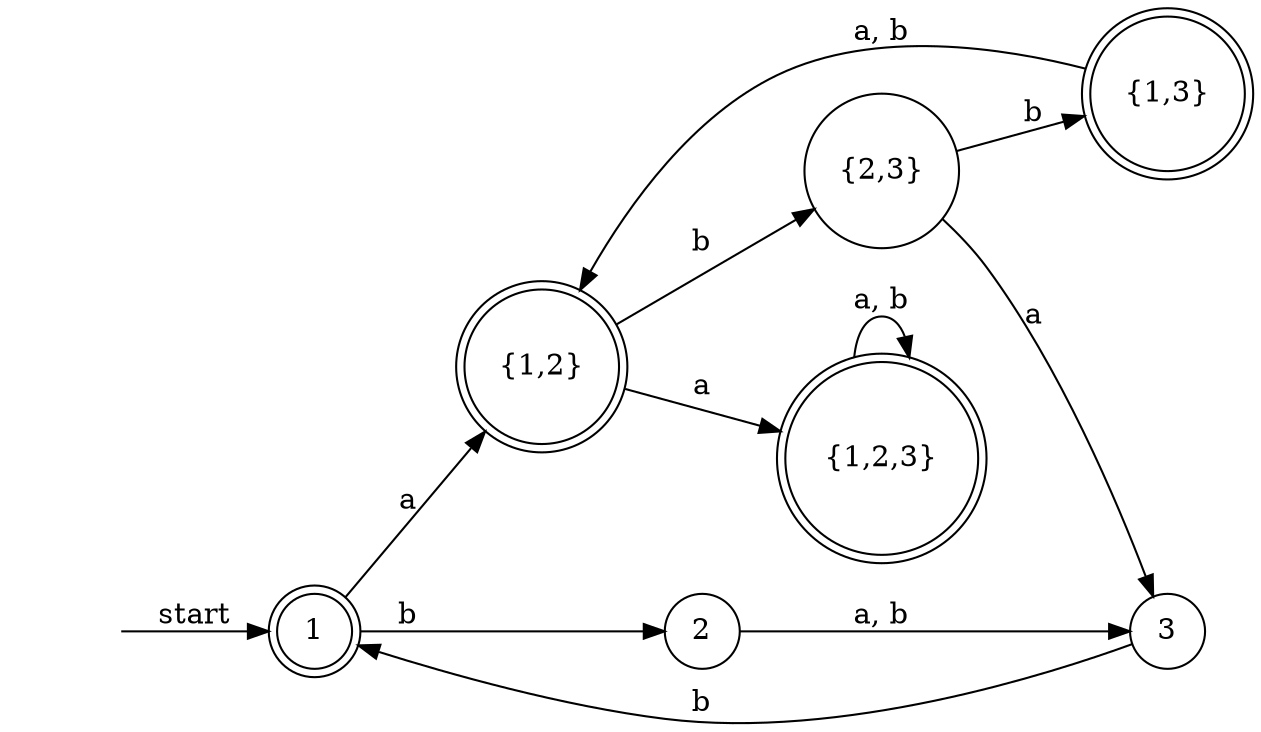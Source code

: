 digraph graph_3_3_2{
    rankdir=LR;

    1, "{1,2}", "{1,2,3}", "{1,3}" [shape = doublecircle];
    "" [shape = none];
    node [shape = circle];

    "" -> 1 [label = "start"];
    1 -> "{1,2}" [label = "a"];
    1 -> 2 [label = "b"];
    2 -> 3 [label = "a, b"];
    "{1,2}" -> "{1,2,3}" [label = "a"];
    "{1,2}" -> "{2,3}" [label = "b"];
    "{1,2,3}" -> "{1,2,3}" [label = "a, b"];
    "{2,3}" -> 3 [label = "a"];
    "{2,3}" -> "{1,3}" [label = "b"];
    3 -> 1 [label = "b"];
    "{1,3}" -> "{1,2}" [label = "a, b"];
}
